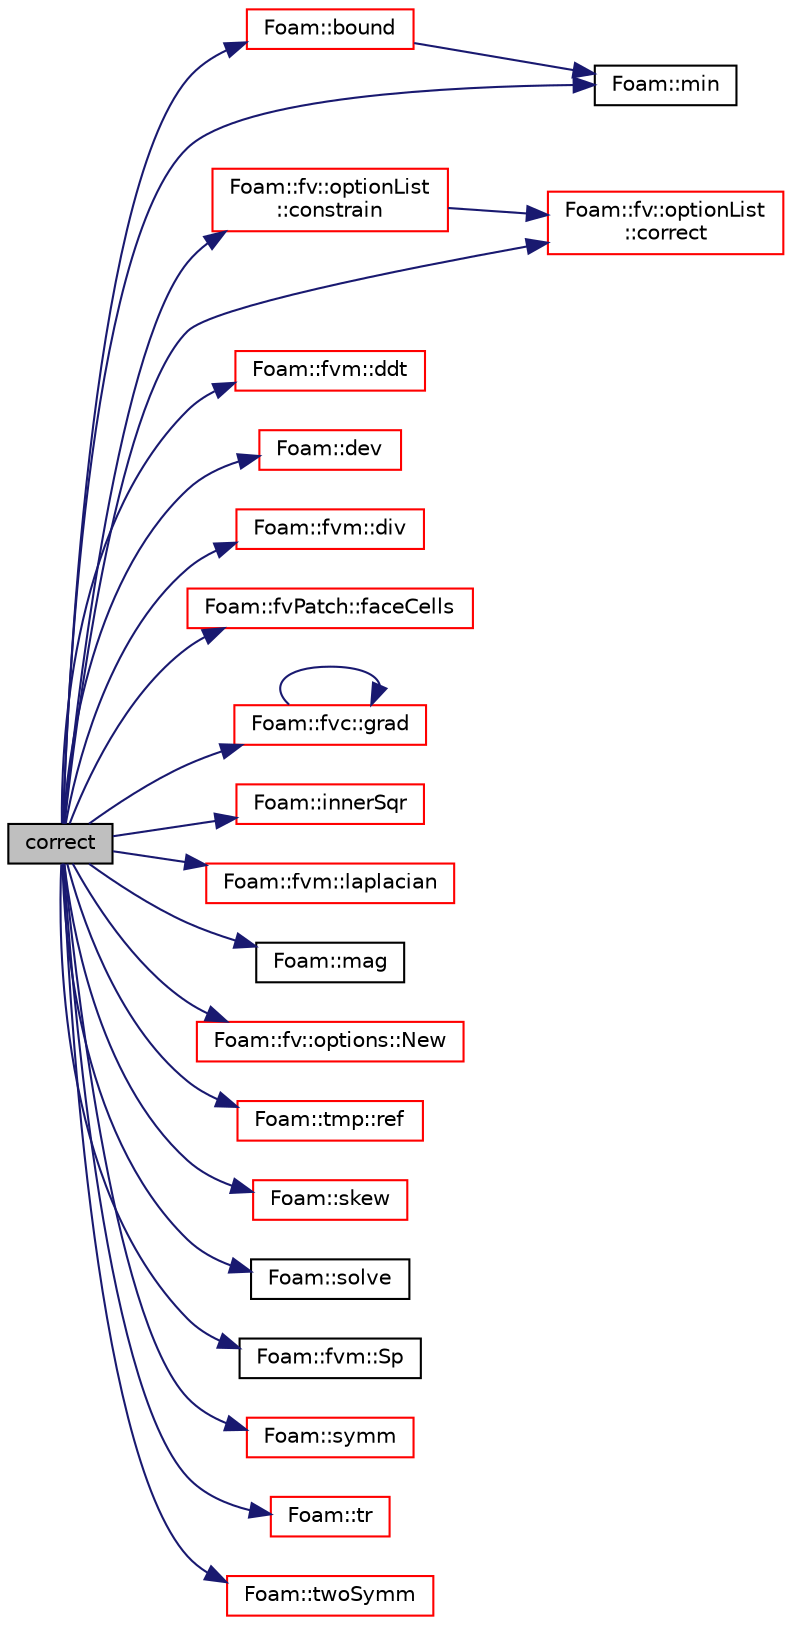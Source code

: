 digraph "correct"
{
  bgcolor="transparent";
  edge [fontname="Helvetica",fontsize="10",labelfontname="Helvetica",labelfontsize="10"];
  node [fontname="Helvetica",fontsize="10",shape=record];
  rankdir="LR";
  Node1 [label="correct",height=0.2,width=0.4,color="black", fillcolor="grey75", style="filled", fontcolor="black"];
  Node1 -> Node2 [color="midnightblue",fontsize="10",style="solid",fontname="Helvetica"];
  Node2 [label="Foam::bound",height=0.2,width=0.4,color="red",URL="$a10936.html#a334b2a2d0ce7997d360f7a018174a077",tooltip="Bound the given scalar field if it has gone unbounded. "];
  Node2 -> Node3 [color="midnightblue",fontsize="10",style="solid",fontname="Helvetica"];
  Node3 [label="Foam::min",height=0.2,width=0.4,color="black",URL="$a10936.html#a253e112ad2d56d96230ff39ea7f442dc"];
  Node1 -> Node4 [color="midnightblue",fontsize="10",style="solid",fontname="Helvetica"];
  Node4 [label="Foam::fv::optionList\l::constrain",height=0.2,width=0.4,color="red",URL="$a01762.html#ab41c286bca1d06f1df7ae33c4f45b1bd",tooltip="Apply constraints to equation. "];
  Node4 -> Node5 [color="midnightblue",fontsize="10",style="solid",fontname="Helvetica"];
  Node5 [label="Foam::fv::optionList\l::correct",height=0.2,width=0.4,color="red",URL="$a01762.html#ae3e6a795c3429c465e44e8953d47e34a",tooltip="Apply correction to field. "];
  Node1 -> Node5 [color="midnightblue",fontsize="10",style="solid",fontname="Helvetica"];
  Node1 -> Node6 [color="midnightblue",fontsize="10",style="solid",fontname="Helvetica"];
  Node6 [label="Foam::fvm::ddt",height=0.2,width=0.4,color="red",URL="$a10973.html#a2d88eca98ab69b84af7ddb96e35f5a44"];
  Node1 -> Node7 [color="midnightblue",fontsize="10",style="solid",fontname="Helvetica"];
  Node7 [label="Foam::dev",height=0.2,width=0.4,color="red",URL="$a10936.html#a042ede1d98e91923a7cc5e14e9f86854"];
  Node1 -> Node8 [color="midnightblue",fontsize="10",style="solid",fontname="Helvetica"];
  Node8 [label="Foam::fvm::div",height=0.2,width=0.4,color="red",URL="$a10973.html#a058dd4757c11ae656c8d576632b33d25"];
  Node1 -> Node9 [color="midnightblue",fontsize="10",style="solid",fontname="Helvetica"];
  Node9 [label="Foam::fvPatch::faceCells",height=0.2,width=0.4,color="red",URL="$a00902.html#a7cbd3f7d875089fbed897f536ef662c9",tooltip="Return faceCells. "];
  Node1 -> Node10 [color="midnightblue",fontsize="10",style="solid",fontname="Helvetica"];
  Node10 [label="Foam::fvc::grad",height=0.2,width=0.4,color="red",URL="$a10972.html#a7c00ec90ecc15ed3005255e42c52827a"];
  Node10 -> Node10 [color="midnightblue",fontsize="10",style="solid",fontname="Helvetica"];
  Node1 -> Node11 [color="midnightblue",fontsize="10",style="solid",fontname="Helvetica"];
  Node11 [label="Foam::innerSqr",height=0.2,width=0.4,color="red",URL="$a10936.html#accfbb1a04e404c9c2ac658c29fe1a7f6"];
  Node1 -> Node12 [color="midnightblue",fontsize="10",style="solid",fontname="Helvetica"];
  Node12 [label="Foam::fvm::laplacian",height=0.2,width=0.4,color="red",URL="$a10973.html#a05679b154654e47e9f1e2fbd2bc0bae0"];
  Node1 -> Node13 [color="midnightblue",fontsize="10",style="solid",fontname="Helvetica"];
  Node13 [label="Foam::mag",height=0.2,width=0.4,color="black",URL="$a10936.html#a929da2a3fdcf3dacbbe0487d3a330dae"];
  Node1 -> Node3 [color="midnightblue",fontsize="10",style="solid",fontname="Helvetica"];
  Node1 -> Node14 [color="midnightblue",fontsize="10",style="solid",fontname="Helvetica"];
  Node14 [label="Foam::fv::options::New",height=0.2,width=0.4,color="red",URL="$a01763.html#a616ee355e53d26b92cf6a39d39f5c594",tooltip="Construct fvOptions and register to datbase if not present. "];
  Node1 -> Node15 [color="midnightblue",fontsize="10",style="solid",fontname="Helvetica"];
  Node15 [label="Foam::tmp::ref",height=0.2,width=0.4,color="red",URL="$a02713.html#a355da090b61b5b48e7435dec5942b7e9",tooltip="Return non-const reference or generate a fatal error. "];
  Node1 -> Node16 [color="midnightblue",fontsize="10",style="solid",fontname="Helvetica"];
  Node16 [label="Foam::skew",height=0.2,width=0.4,color="red",URL="$a10936.html#aec5060dc82b7727c5935153aa048b2c1"];
  Node1 -> Node17 [color="midnightblue",fontsize="10",style="solid",fontname="Helvetica"];
  Node17 [label="Foam::solve",height=0.2,width=0.4,color="black",URL="$a10936.html#a8d0243cca6dbaab978da0126875aa319",tooltip="Solve returning the solution statistics given convergence tolerance. "];
  Node1 -> Node18 [color="midnightblue",fontsize="10",style="solid",fontname="Helvetica"];
  Node18 [label="Foam::fvm::Sp",height=0.2,width=0.4,color="black",URL="$a10973.html#a67e0938495ebeac7ad57361957720554"];
  Node1 -> Node19 [color="midnightblue",fontsize="10",style="solid",fontname="Helvetica"];
  Node19 [label="Foam::symm",height=0.2,width=0.4,color="red",URL="$a10936.html#a112755faabb5ff081d7a25a936a1d3c4"];
  Node1 -> Node20 [color="midnightblue",fontsize="10",style="solid",fontname="Helvetica"];
  Node20 [label="Foam::tr",height=0.2,width=0.4,color="red",URL="$a10936.html#a16888f82e1accdb4c88dc9573a1dd02e"];
  Node1 -> Node21 [color="midnightblue",fontsize="10",style="solid",fontname="Helvetica"];
  Node21 [label="Foam::twoSymm",height=0.2,width=0.4,color="red",URL="$a10936.html#a446550beb700669a32e76d9b87d5e043"];
}
